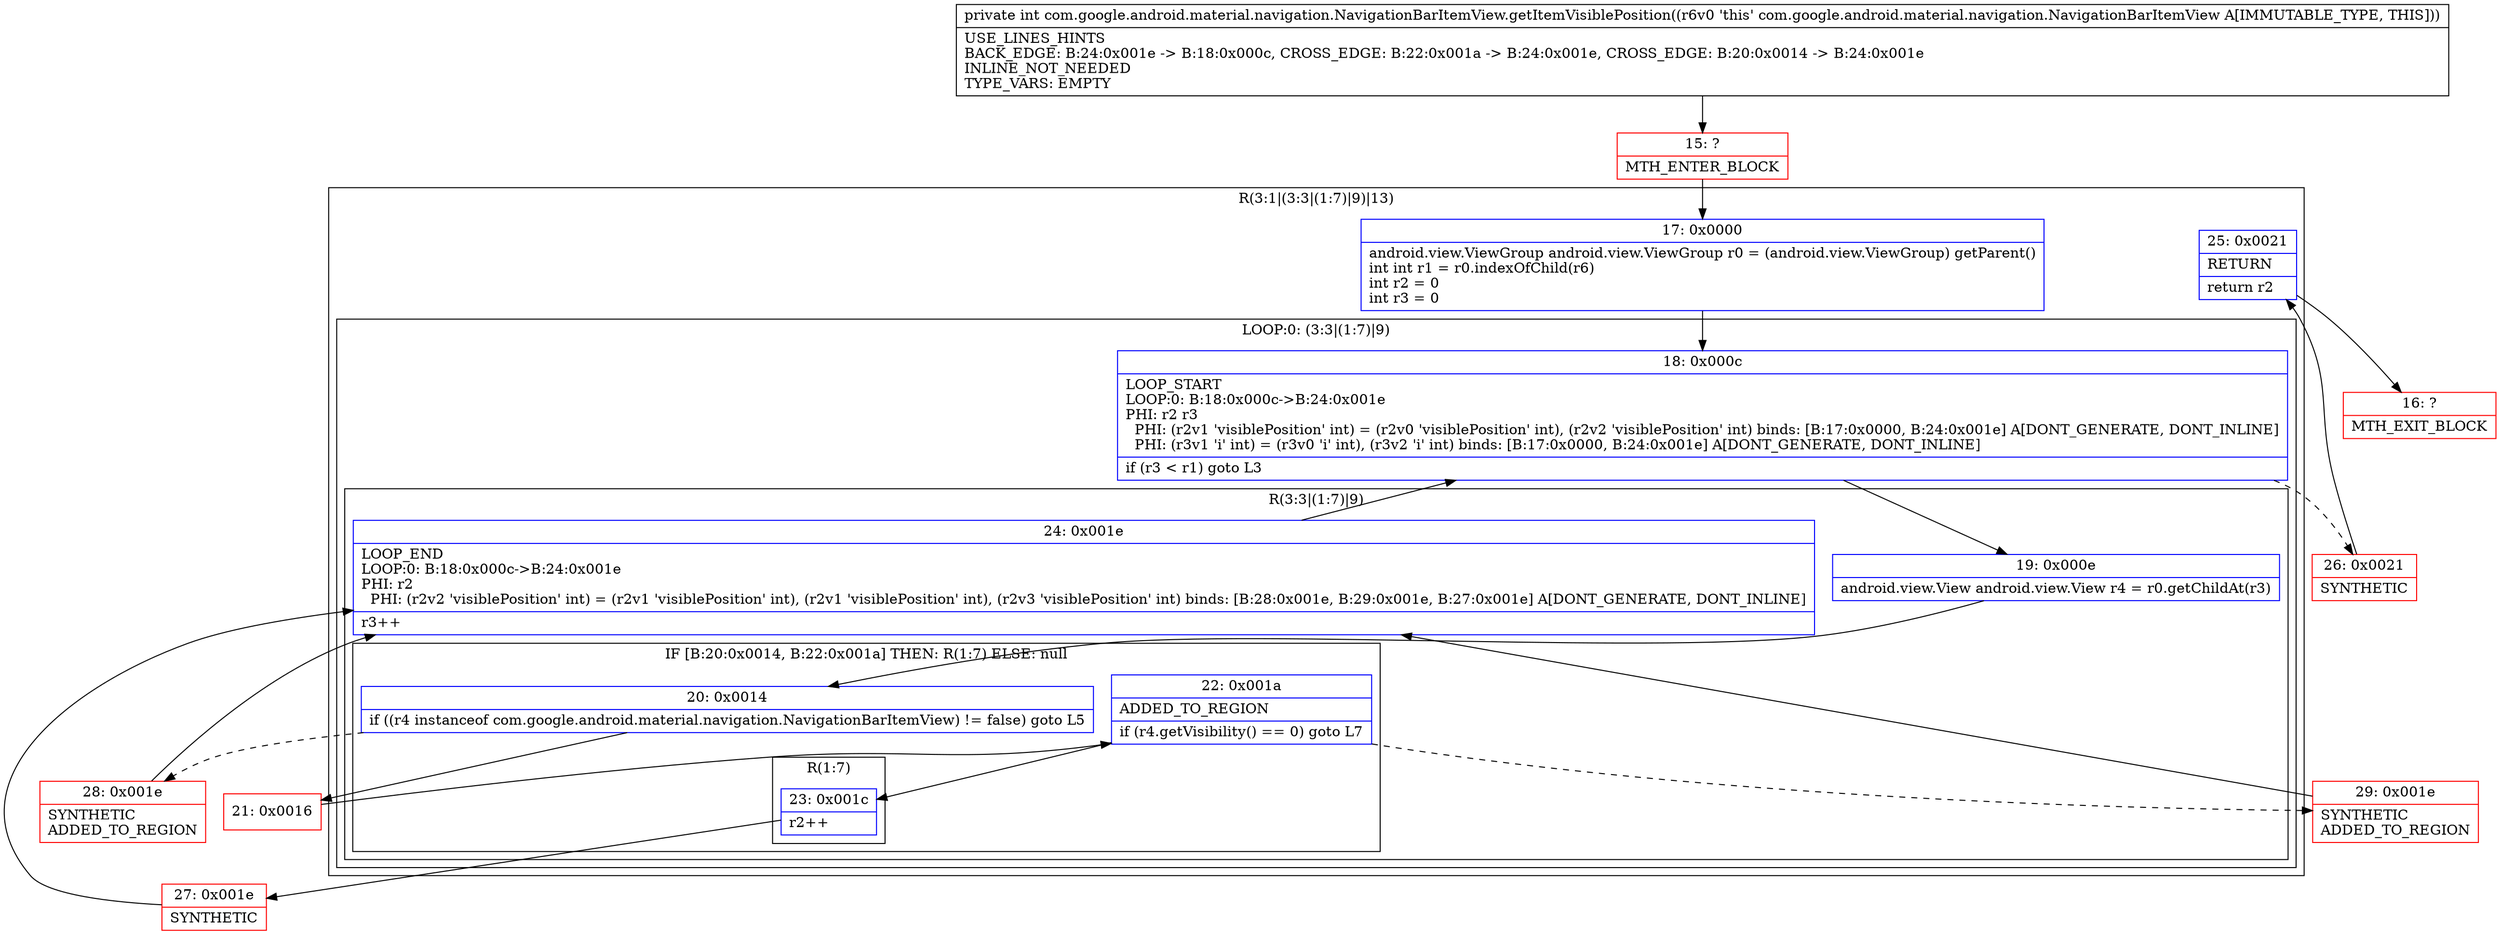 digraph "CFG forcom.google.android.material.navigation.NavigationBarItemView.getItemVisiblePosition()I" {
subgraph cluster_Region_868073134 {
label = "R(3:1|(3:3|(1:7)|9)|13)";
node [shape=record,color=blue];
Node_17 [shape=record,label="{17\:\ 0x0000|android.view.ViewGroup android.view.ViewGroup r0 = (android.view.ViewGroup) getParent()\lint int r1 = r0.indexOfChild(r6)\lint r2 = 0\lint r3 = 0\l}"];
subgraph cluster_LoopRegion_450273232 {
label = "LOOP:0: (3:3|(1:7)|9)";
node [shape=record,color=blue];
Node_18 [shape=record,label="{18\:\ 0x000c|LOOP_START\lLOOP:0: B:18:0x000c\-\>B:24:0x001e\lPHI: r2 r3 \l  PHI: (r2v1 'visiblePosition' int) = (r2v0 'visiblePosition' int), (r2v2 'visiblePosition' int) binds: [B:17:0x0000, B:24:0x001e] A[DONT_GENERATE, DONT_INLINE]\l  PHI: (r3v1 'i' int) = (r3v0 'i' int), (r3v2 'i' int) binds: [B:17:0x0000, B:24:0x001e] A[DONT_GENERATE, DONT_INLINE]\l|if (r3 \< r1) goto L3\l}"];
subgraph cluster_Region_357271108 {
label = "R(3:3|(1:7)|9)";
node [shape=record,color=blue];
Node_19 [shape=record,label="{19\:\ 0x000e|android.view.View android.view.View r4 = r0.getChildAt(r3)\l}"];
subgraph cluster_IfRegion_1935173535 {
label = "IF [B:20:0x0014, B:22:0x001a] THEN: R(1:7) ELSE: null";
node [shape=record,color=blue];
Node_20 [shape=record,label="{20\:\ 0x0014|if ((r4 instanceof com.google.android.material.navigation.NavigationBarItemView) != false) goto L5\l}"];
Node_22 [shape=record,label="{22\:\ 0x001a|ADDED_TO_REGION\l|if (r4.getVisibility() == 0) goto L7\l}"];
subgraph cluster_Region_768537670 {
label = "R(1:7)";
node [shape=record,color=blue];
Node_23 [shape=record,label="{23\:\ 0x001c|r2++\l}"];
}
}
Node_24 [shape=record,label="{24\:\ 0x001e|LOOP_END\lLOOP:0: B:18:0x000c\-\>B:24:0x001e\lPHI: r2 \l  PHI: (r2v2 'visiblePosition' int) = (r2v1 'visiblePosition' int), (r2v1 'visiblePosition' int), (r2v3 'visiblePosition' int) binds: [B:28:0x001e, B:29:0x001e, B:27:0x001e] A[DONT_GENERATE, DONT_INLINE]\l|r3++\l}"];
}
}
Node_25 [shape=record,label="{25\:\ 0x0021|RETURN\l|return r2\l}"];
}
Node_15 [shape=record,color=red,label="{15\:\ ?|MTH_ENTER_BLOCK\l}"];
Node_21 [shape=record,color=red,label="{21\:\ 0x0016}"];
Node_27 [shape=record,color=red,label="{27\:\ 0x001e|SYNTHETIC\l}"];
Node_29 [shape=record,color=red,label="{29\:\ 0x001e|SYNTHETIC\lADDED_TO_REGION\l}"];
Node_28 [shape=record,color=red,label="{28\:\ 0x001e|SYNTHETIC\lADDED_TO_REGION\l}"];
Node_26 [shape=record,color=red,label="{26\:\ 0x0021|SYNTHETIC\l}"];
Node_16 [shape=record,color=red,label="{16\:\ ?|MTH_EXIT_BLOCK\l}"];
MethodNode[shape=record,label="{private int com.google.android.material.navigation.NavigationBarItemView.getItemVisiblePosition((r6v0 'this' com.google.android.material.navigation.NavigationBarItemView A[IMMUTABLE_TYPE, THIS]))  | USE_LINES_HINTS\lBACK_EDGE: B:24:0x001e \-\> B:18:0x000c, CROSS_EDGE: B:22:0x001a \-\> B:24:0x001e, CROSS_EDGE: B:20:0x0014 \-\> B:24:0x001e\lINLINE_NOT_NEEDED\lTYPE_VARS: EMPTY\l}"];
MethodNode -> Node_15;Node_17 -> Node_18;
Node_18 -> Node_19;
Node_18 -> Node_26[style=dashed];
Node_19 -> Node_20;
Node_20 -> Node_21;
Node_20 -> Node_28[style=dashed];
Node_22 -> Node_23;
Node_22 -> Node_29[style=dashed];
Node_23 -> Node_27;
Node_24 -> Node_18;
Node_25 -> Node_16;
Node_15 -> Node_17;
Node_21 -> Node_22;
Node_27 -> Node_24;
Node_29 -> Node_24;
Node_28 -> Node_24;
Node_26 -> Node_25;
}

